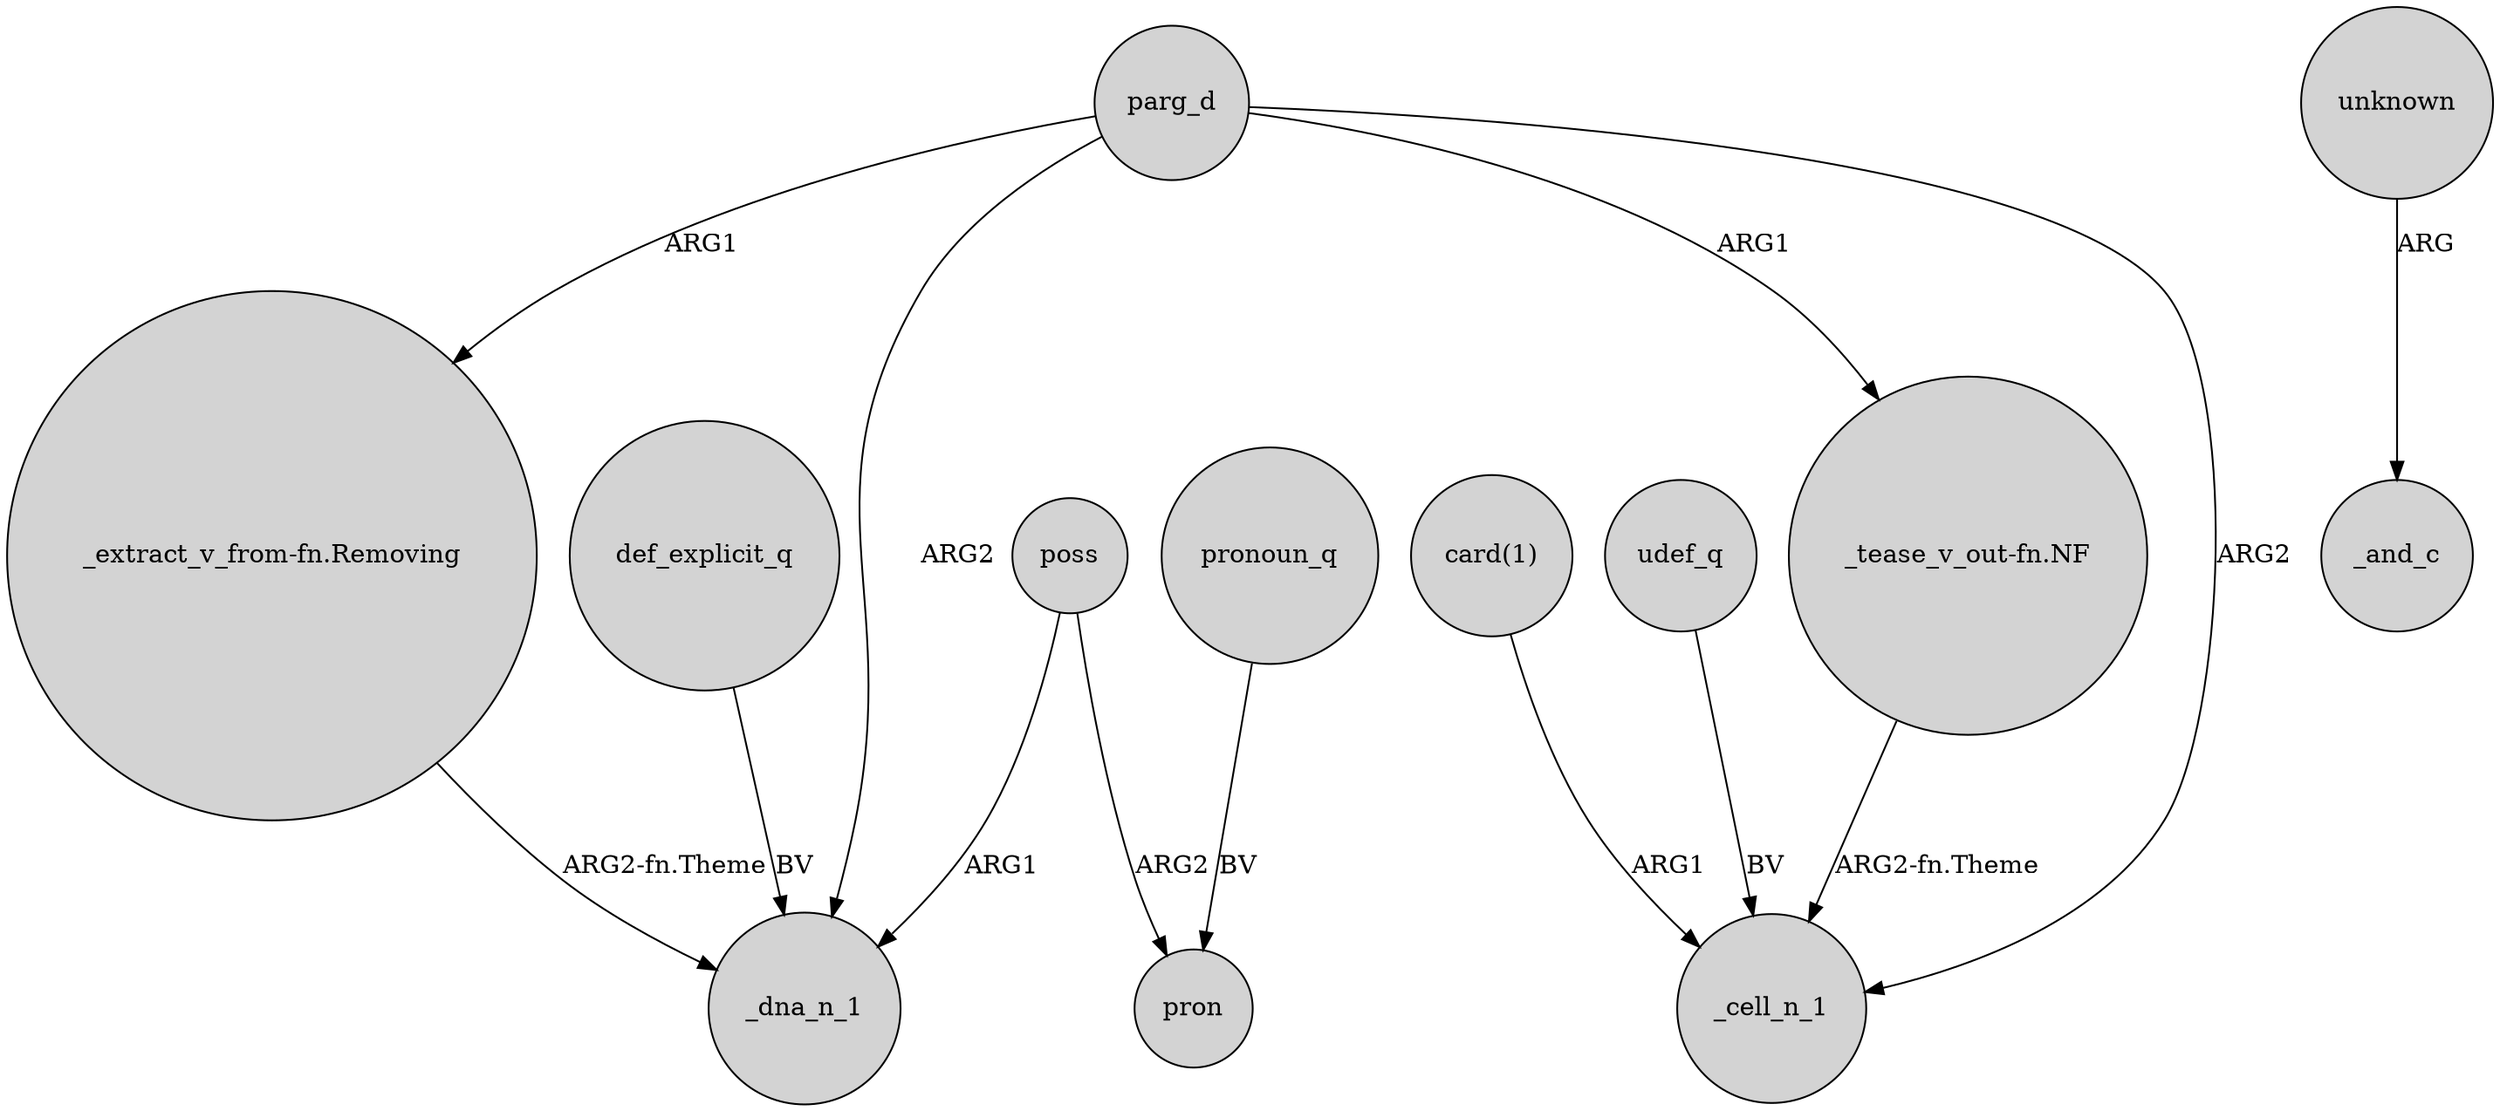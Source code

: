 digraph {
	node [shape=circle style=filled]
	parg_d -> _dna_n_1 [label=ARG2]
	"_extract_v_from-fn.Removing" -> _dna_n_1 [label="ARG2-fn.Theme"]
	unknown -> _and_c [label=ARG]
	parg_d -> "_tease_v_out-fn.NF" [label=ARG1]
	"card(1)" -> _cell_n_1 [label=ARG1]
	parg_d -> _cell_n_1 [label=ARG2]
	parg_d -> "_extract_v_from-fn.Removing" [label=ARG1]
	poss -> pron [label=ARG2]
	poss -> _dna_n_1 [label=ARG1]
	def_explicit_q -> _dna_n_1 [label=BV]
	"_tease_v_out-fn.NF" -> _cell_n_1 [label="ARG2-fn.Theme"]
	udef_q -> _cell_n_1 [label=BV]
	pronoun_q -> pron [label=BV]
}
